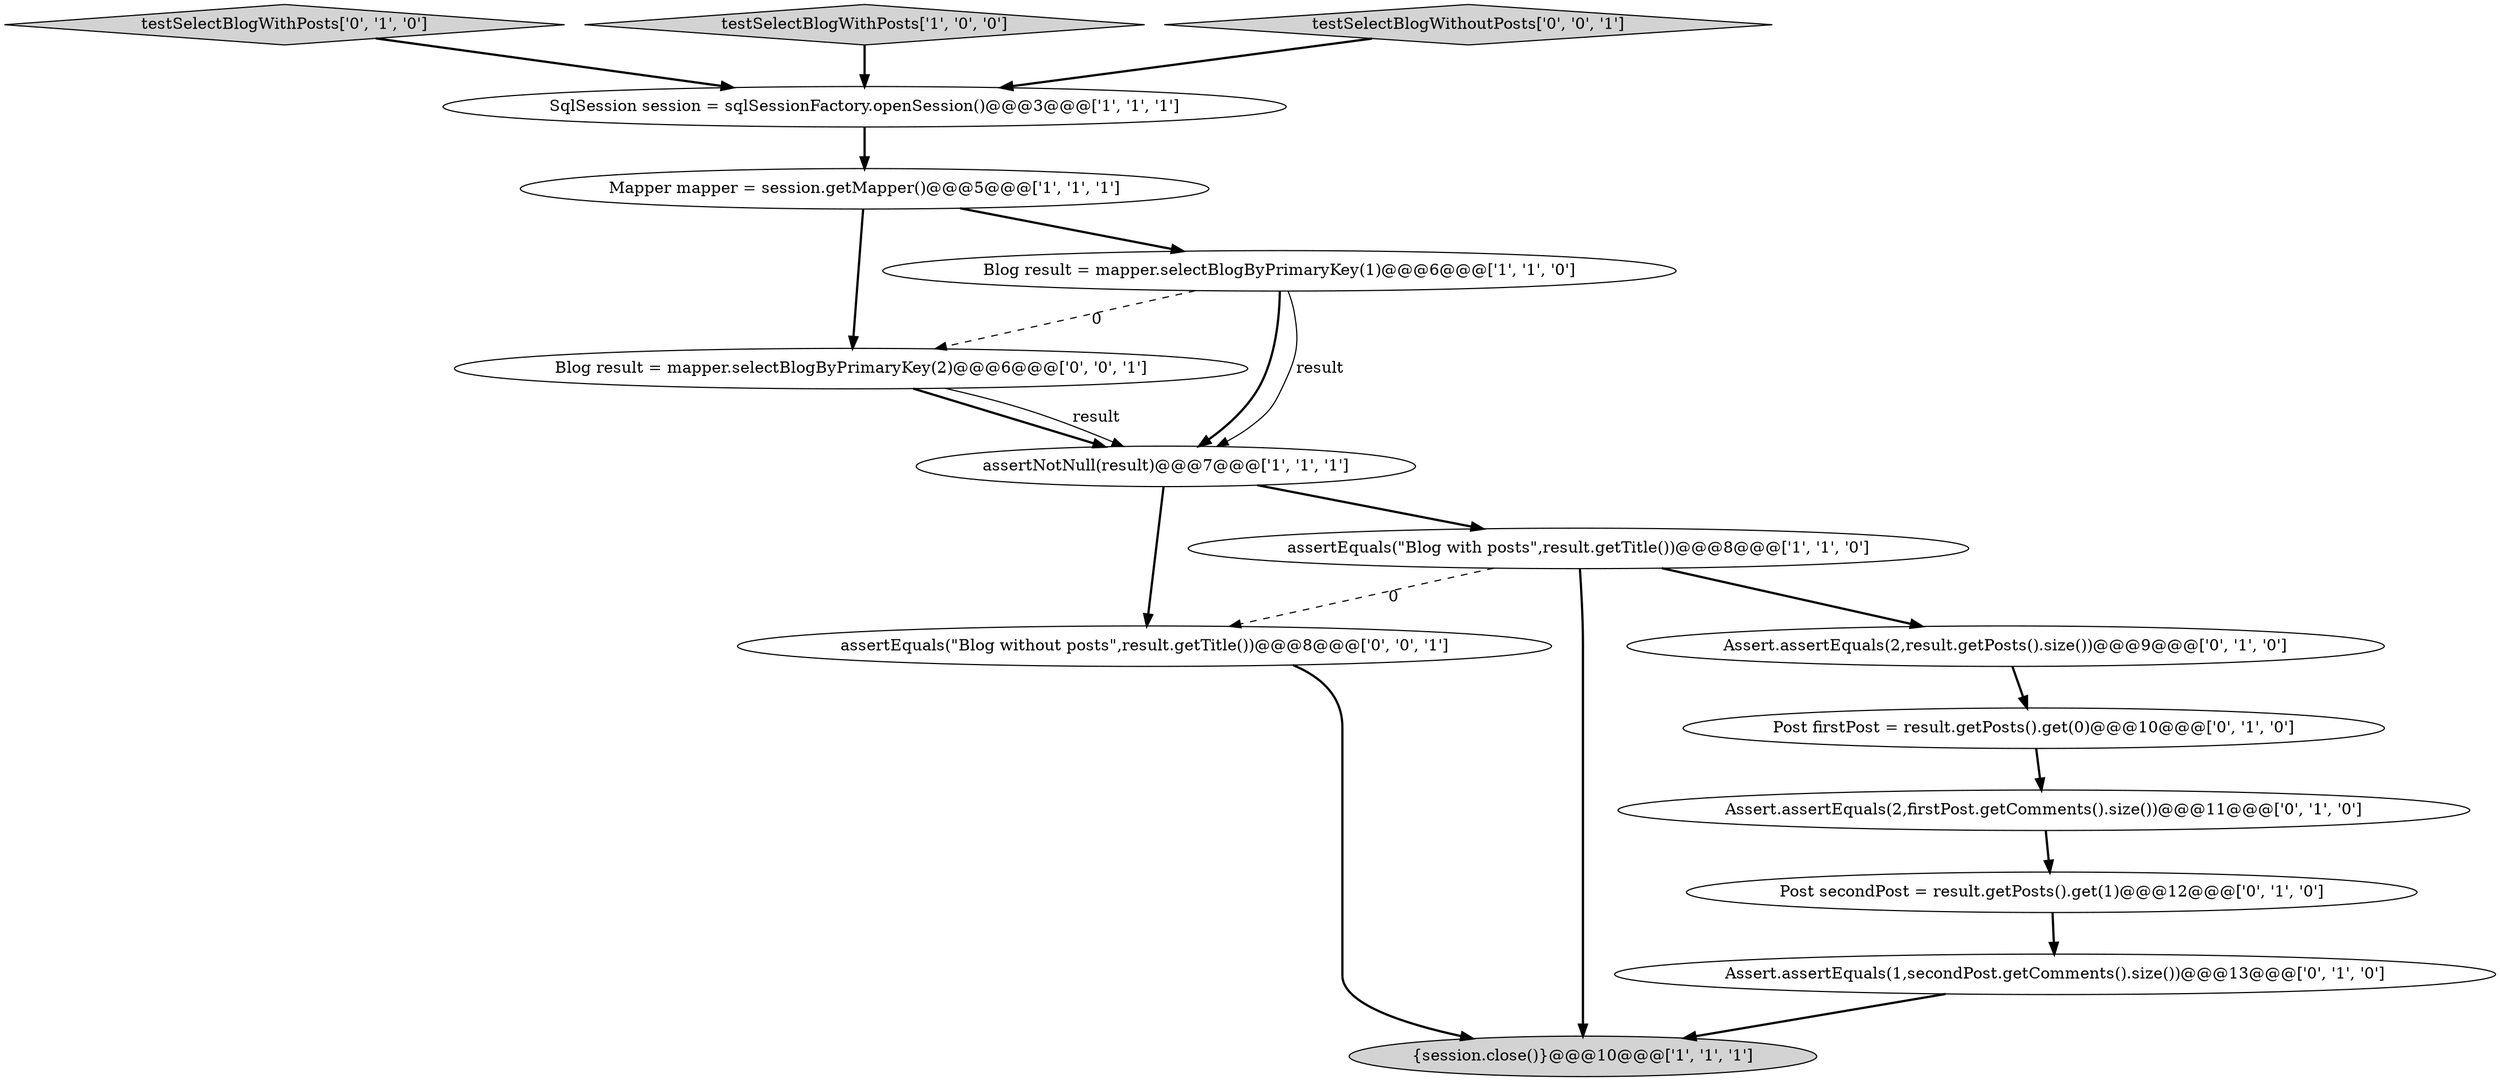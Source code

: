 digraph {
5 [style = filled, label = "assertNotNull(result)@@@7@@@['1', '1', '1']", fillcolor = white, shape = ellipse image = "AAA0AAABBB1BBB"];
14 [style = filled, label = "Blog result = mapper.selectBlogByPrimaryKey(2)@@@6@@@['0', '0', '1']", fillcolor = white, shape = ellipse image = "AAA0AAABBB3BBB"];
12 [style = filled, label = "Post firstPost = result.getPosts().get(0)@@@10@@@['0', '1', '0']", fillcolor = white, shape = ellipse image = "AAA1AAABBB2BBB"];
10 [style = filled, label = "Assert.assertEquals(2,firstPost.getComments().size())@@@11@@@['0', '1', '0']", fillcolor = white, shape = ellipse image = "AAA1AAABBB2BBB"];
15 [style = filled, label = "assertEquals(\"Blog without posts\",result.getTitle())@@@8@@@['0', '0', '1']", fillcolor = white, shape = ellipse image = "AAA0AAABBB3BBB"];
3 [style = filled, label = "Blog result = mapper.selectBlogByPrimaryKey(1)@@@6@@@['1', '1', '0']", fillcolor = white, shape = ellipse image = "AAA0AAABBB1BBB"];
11 [style = filled, label = "Post secondPost = result.getPosts().get(1)@@@12@@@['0', '1', '0']", fillcolor = white, shape = ellipse image = "AAA1AAABBB2BBB"];
0 [style = filled, label = "{session.close()}@@@10@@@['1', '1', '1']", fillcolor = lightgray, shape = ellipse image = "AAA0AAABBB1BBB"];
7 [style = filled, label = "testSelectBlogWithPosts['0', '1', '0']", fillcolor = lightgray, shape = diamond image = "AAA0AAABBB2BBB"];
8 [style = filled, label = "Assert.assertEquals(2,result.getPosts().size())@@@9@@@['0', '1', '0']", fillcolor = white, shape = ellipse image = "AAA1AAABBB2BBB"];
1 [style = filled, label = "testSelectBlogWithPosts['1', '0', '0']", fillcolor = lightgray, shape = diamond image = "AAA0AAABBB1BBB"];
9 [style = filled, label = "Assert.assertEquals(1,secondPost.getComments().size())@@@13@@@['0', '1', '0']", fillcolor = white, shape = ellipse image = "AAA1AAABBB2BBB"];
2 [style = filled, label = "Mapper mapper = session.getMapper()@@@5@@@['1', '1', '1']", fillcolor = white, shape = ellipse image = "AAA0AAABBB1BBB"];
13 [style = filled, label = "testSelectBlogWithoutPosts['0', '0', '1']", fillcolor = lightgray, shape = diamond image = "AAA0AAABBB3BBB"];
6 [style = filled, label = "assertEquals(\"Blog with posts\",result.getTitle())@@@8@@@['1', '1', '0']", fillcolor = white, shape = ellipse image = "AAA0AAABBB1BBB"];
4 [style = filled, label = "SqlSession session = sqlSessionFactory.openSession()@@@3@@@['1', '1', '1']", fillcolor = white, shape = ellipse image = "AAA0AAABBB1BBB"];
14->5 [style = bold, label=""];
13->4 [style = bold, label=""];
8->12 [style = bold, label=""];
6->0 [style = bold, label=""];
11->9 [style = bold, label=""];
3->14 [style = dashed, label="0"];
10->11 [style = bold, label=""];
9->0 [style = bold, label=""];
6->8 [style = bold, label=""];
3->5 [style = bold, label=""];
4->2 [style = bold, label=""];
2->3 [style = bold, label=""];
12->10 [style = bold, label=""];
15->0 [style = bold, label=""];
7->4 [style = bold, label=""];
1->4 [style = bold, label=""];
6->15 [style = dashed, label="0"];
2->14 [style = bold, label=""];
5->6 [style = bold, label=""];
3->5 [style = solid, label="result"];
5->15 [style = bold, label=""];
14->5 [style = solid, label="result"];
}

